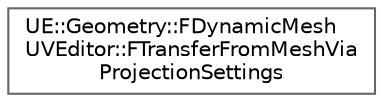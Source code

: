 digraph "Graphical Class Hierarchy"
{
 // INTERACTIVE_SVG=YES
 // LATEX_PDF_SIZE
  bgcolor="transparent";
  edge [fontname=Helvetica,fontsize=10,labelfontname=Helvetica,labelfontsize=10];
  node [fontname=Helvetica,fontsize=10,shape=box,height=0.2,width=0.4];
  rankdir="LR";
  Node0 [id="Node000000",label="UE::Geometry::FDynamicMesh\lUVEditor::FTransferFromMeshVia\lProjectionSettings",height=0.2,width=0.4,color="grey40", fillcolor="white", style="filled",URL="$d1/d6c/structUE_1_1Geometry_1_1FDynamicMeshUVEditor_1_1FTransferFromMeshViaProjectionSettings.html",tooltip=" "];
}
